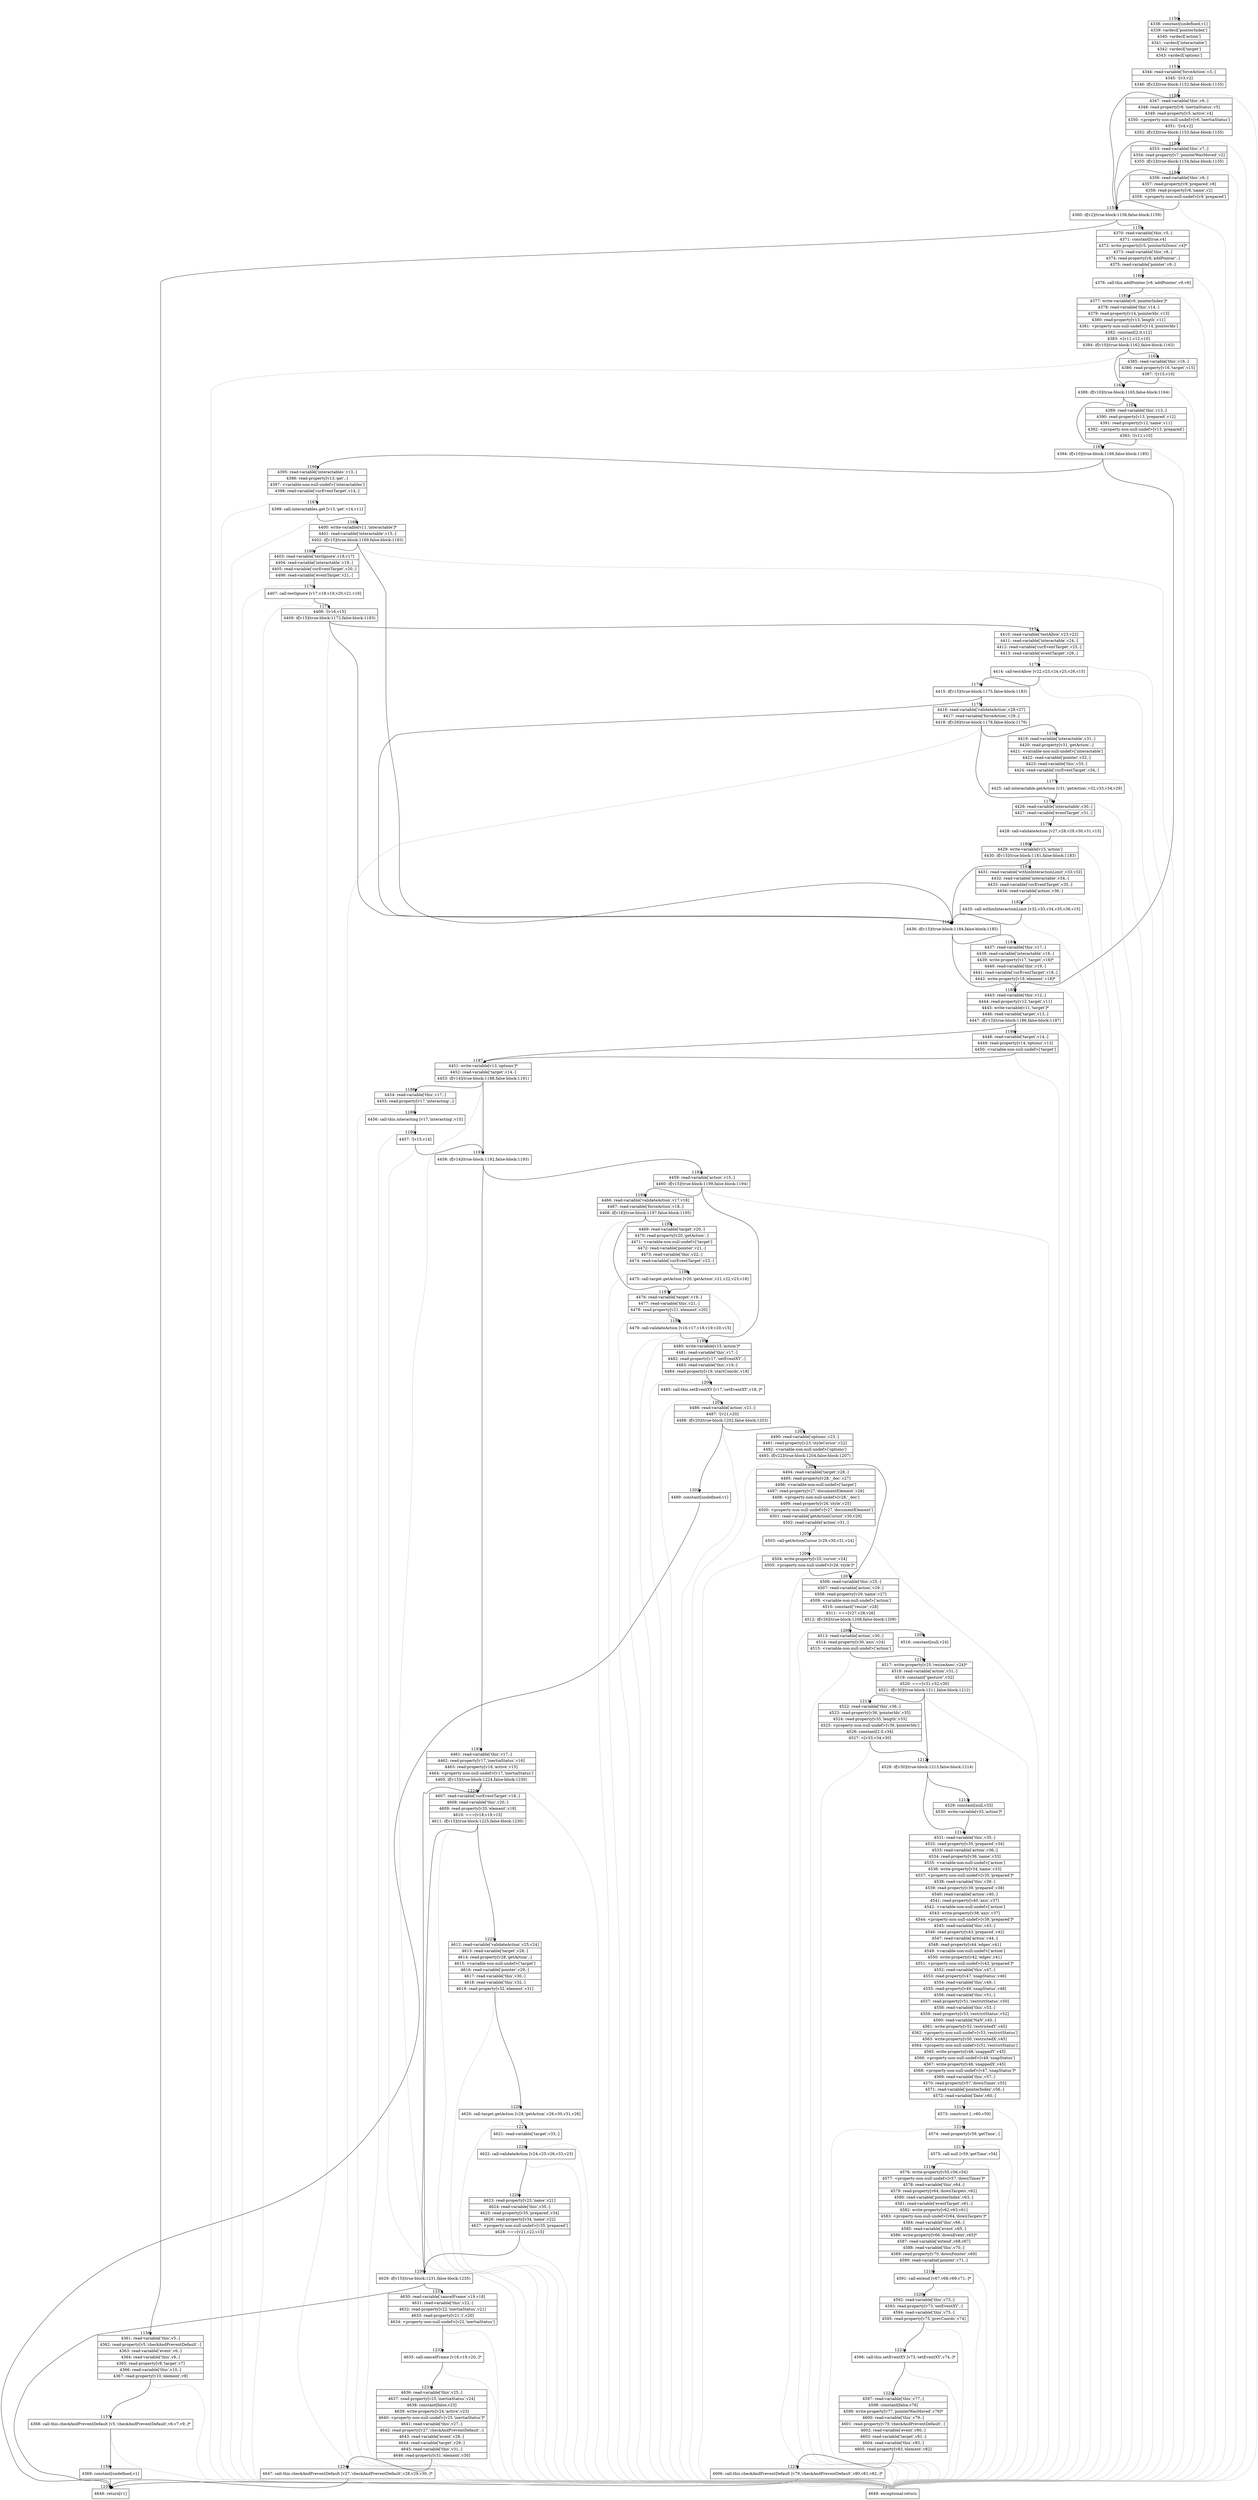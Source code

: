 digraph {
rankdir="TD"
BB_entry72[shape=none,label=""];
BB_entry72 -> BB1150 [tailport=s, headport=n, headlabel="    1150"]
BB1150 [shape=record label="{4338: constant[undefined,v1]|4339: vardecl['pointerIndex']|4340: vardecl['action']|4341: vardecl['interactable']|4342: vardecl['target']|4343: vardecl['options']}" ] 
BB1150 -> BB1151 [tailport=s, headport=n, headlabel="      1151"]
BB1151 [shape=record label="{4344: read-variable['forceAction',v3,-]|4345: ![v3,v2]|4346: if[v2](true-block:1152,false-block:1155)}" ] 
BB1151 -> BB1155 [tailport=s, headport=n, headlabel="      1155"]
BB1151 -> BB1152 [tailport=s, headport=n, headlabel="      1152"]
BB1151 -> BB1236 [tailport=s, headport=n, color=gray, headlabel="      1236"]
BB1152 [shape=record label="{4347: read-variable['this',v6,-]|4348: read-property[v6,'inertiaStatus',v5]|4349: read-property[v5,'active',v4]|4350: \<property-non-null-undef\>[v6,'inertiaStatus']|4351: ![v4,v2]|4352: if[v2](true-block:1153,false-block:1155)}" ] 
BB1152 -> BB1155 [tailport=s, headport=n]
BB1152 -> BB1153 [tailport=s, headport=n, headlabel="      1153"]
BB1152 -> BB1236 [tailport=s, headport=n, color=gray]
BB1153 [shape=record label="{4353: read-variable['this',v7,-]|4354: read-property[v7,'pointerWasMoved',v2]|4355: if[v2](true-block:1154,false-block:1155)}" ] 
BB1153 -> BB1155 [tailport=s, headport=n]
BB1153 -> BB1154 [tailport=s, headport=n, headlabel="      1154"]
BB1153 -> BB1236 [tailport=s, headport=n, color=gray]
BB1154 [shape=record label="{4356: read-variable['this',v9,-]|4357: read-property[v9,'prepared',v8]|4358: read-property[v8,'name',v2]|4359: \<property-non-null-undef\>[v9,'prepared']}" ] 
BB1154 -> BB1155 [tailport=s, headport=n]
BB1154 -> BB1236 [tailport=s, headport=n, color=gray]
BB1155 [shape=record label="{4360: if[v2](true-block:1156,false-block:1159)}" ] 
BB1155 -> BB1156 [tailport=s, headport=n, headlabel="      1156"]
BB1155 -> BB1159 [tailport=s, headport=n, headlabel="      1159"]
BB1156 [shape=record label="{4361: read-variable['this',v5,-]|4362: read-property[v5,'checkAndPreventDefault',-]|4363: read-variable['event',v6,-]|4364: read-variable['this',v8,-]|4365: read-property[v8,'target',v7]|4366: read-variable['this',v10,-]|4367: read-property[v10,'element',v9]}" ] 
BB1156 -> BB1157 [tailport=s, headport=n, headlabel="      1157"]
BB1156 -> BB1236 [tailport=s, headport=n, color=gray]
BB1157 [shape=record label="{4368: call-this.checkAndPreventDefault [v5,'checkAndPreventDefault',v6,v7,v9,-]*}" ] 
BB1157 -> BB1158 [tailport=s, headport=n, headlabel="      1158"]
BB1157 -> BB1236 [tailport=s, headport=n, color=gray]
BB1158 [shape=record label="{4369: constant[undefined,v1]}" ] 
BB1158 -> BB1235 [tailport=s, headport=n, headlabel="      1235"]
BB1159 [shape=record label="{4370: read-variable['this',v5,-]|4371: constant[true,v4]|4372: write-property[v5,'pointerIsDown',v4]*|4373: read-variable['this',v8,-]|4374: read-property[v8,'addPointer',-]|4375: read-variable['pointer',v9,-]}" ] 
BB1159 -> BB1160 [tailport=s, headport=n, headlabel="      1160"]
BB1159 -> BB1236 [tailport=s, headport=n, color=gray]
BB1160 [shape=record label="{4376: call-this.addPointer [v8,'addPointer',v9,v6]}" ] 
BB1160 -> BB1161 [tailport=s, headport=n, headlabel="      1161"]
BB1160 -> BB1236 [tailport=s, headport=n, color=gray]
BB1161 [shape=record label="{4377: write-variable[v6,'pointerIndex']*|4378: read-variable['this',v14,-]|4379: read-property[v14,'pointerIds',v13]|4380: read-property[v13,'length',v11]|4381: \<property-non-null-undef\>[v14,'pointerIds']|4382: constant[2.0,v12]|4383: \<[v11,v12,v10]|4384: if[v10](true-block:1162,false-block:1163)}" ] 
BB1161 -> BB1163 [tailport=s, headport=n, headlabel="      1163"]
BB1161 -> BB1162 [tailport=s, headport=n, headlabel="      1162"]
BB1161 -> BB1236 [tailport=s, headport=n, color=gray]
BB1162 [shape=record label="{4385: read-variable['this',v16,-]|4386: read-property[v16,'target',v15]|4387: ![v15,v10]}" ] 
BB1162 -> BB1163 [tailport=s, headport=n]
BB1162 -> BB1236 [tailport=s, headport=n, color=gray]
BB1163 [shape=record label="{4388: if[v10](true-block:1165,false-block:1164)}" ] 
BB1163 -> BB1165 [tailport=s, headport=n, headlabel="      1165"]
BB1163 -> BB1164 [tailport=s, headport=n, headlabel="      1164"]
BB1164 [shape=record label="{4389: read-variable['this',v13,-]|4390: read-property[v13,'prepared',v12]|4391: read-property[v12,'name',v11]|4392: \<property-non-null-undef\>[v13,'prepared']|4393: ![v11,v10]}" ] 
BB1164 -> BB1165 [tailport=s, headport=n]
BB1164 -> BB1236 [tailport=s, headport=n, color=gray]
BB1165 [shape=record label="{4394: if[v10](true-block:1166,false-block:1185)}" ] 
BB1165 -> BB1166 [tailport=s, headport=n, headlabel="      1166"]
BB1165 -> BB1185 [tailport=s, headport=n, headlabel="      1185"]
BB1166 [shape=record label="{4395: read-variable['interactables',v13,-]|4396: read-property[v13,'get',-]|4397: \<variable-non-null-undef\>['interactables']|4398: read-variable['curEventTarget',v14,-]}" ] 
BB1166 -> BB1167 [tailport=s, headport=n, headlabel="      1167"]
BB1166 -> BB1236 [tailport=s, headport=n, color=gray]
BB1167 [shape=record label="{4399: call-interactables.get [v13,'get',v14,v11]}" ] 
BB1167 -> BB1168 [tailport=s, headport=n, headlabel="      1168"]
BB1167 -> BB1236 [tailport=s, headport=n, color=gray]
BB1168 [shape=record label="{4400: write-variable[v11,'interactable']*|4401: read-variable['interactable',v15,-]|4402: if[v15](true-block:1169,false-block:1183)}" ] 
BB1168 -> BB1183 [tailport=s, headport=n, headlabel="      1183"]
BB1168 -> BB1169 [tailport=s, headport=n, headlabel="      1169"]
BB1168 -> BB1236 [tailport=s, headport=n, color=gray]
BB1169 [shape=record label="{4403: read-variable['testIgnore',v18,v17]|4404: read-variable['interactable',v19,-]|4405: read-variable['curEventTarget',v20,-]|4406: read-variable['eventTarget',v21,-]}" ] 
BB1169 -> BB1170 [tailport=s, headport=n, headlabel="      1170"]
BB1169 -> BB1236 [tailport=s, headport=n, color=gray]
BB1170 [shape=record label="{4407: call-testIgnore [v17,v18,v19,v20,v21,v16]}" ] 
BB1170 -> BB1171 [tailport=s, headport=n, headlabel="      1171"]
BB1170 -> BB1236 [tailport=s, headport=n, color=gray]
BB1171 [shape=record label="{4408: ![v16,v15]|4409: if[v15](true-block:1172,false-block:1183)}" ] 
BB1171 -> BB1183 [tailport=s, headport=n]
BB1171 -> BB1172 [tailport=s, headport=n, headlabel="      1172"]
BB1171 -> BB1236 [tailport=s, headport=n, color=gray]
BB1172 [shape=record label="{4410: read-variable['testAllow',v23,v22]|4411: read-variable['interactable',v24,-]|4412: read-variable['curEventTarget',v25,-]|4413: read-variable['eventTarget',v26,-]}" ] 
BB1172 -> BB1173 [tailport=s, headport=n, headlabel="      1173"]
BB1172 -> BB1236 [tailport=s, headport=n, color=gray]
BB1173 [shape=record label="{4414: call-testAllow [v22,v23,v24,v25,v26,v15]}" ] 
BB1173 -> BB1174 [tailport=s, headport=n, headlabel="      1174"]
BB1173 -> BB1236 [tailport=s, headport=n, color=gray]
BB1174 [shape=record label="{4415: if[v15](true-block:1175,false-block:1183)}" ] 
BB1174 -> BB1183 [tailport=s, headport=n]
BB1174 -> BB1175 [tailport=s, headport=n, headlabel="      1175"]
BB1175 [shape=record label="{4416: read-variable['validateAction',v28,v27]|4417: read-variable['forceAction',v29,-]|4418: if[v29](true-block:1178,false-block:1176)}" ] 
BB1175 -> BB1178 [tailport=s, headport=n, headlabel="      1178"]
BB1175 -> BB1176 [tailport=s, headport=n, headlabel="      1176"]
BB1175 -> BB1236 [tailport=s, headport=n, color=gray]
BB1176 [shape=record label="{4419: read-variable['interactable',v31,-]|4420: read-property[v31,'getAction',-]|4421: \<variable-non-null-undef\>['interactable']|4422: read-variable['pointer',v32,-]|4423: read-variable['this',v33,-]|4424: read-variable['curEventTarget',v34,-]}" ] 
BB1176 -> BB1177 [tailport=s, headport=n, headlabel="      1177"]
BB1176 -> BB1236 [tailport=s, headport=n, color=gray]
BB1177 [shape=record label="{4425: call-interactable.getAction [v31,'getAction',v32,v33,v34,v29]}" ] 
BB1177 -> BB1178 [tailport=s, headport=n]
BB1177 -> BB1236 [tailport=s, headport=n, color=gray]
BB1178 [shape=record label="{4426: read-variable['interactable',v30,-]|4427: read-variable['eventTarget',v31,-]}" ] 
BB1178 -> BB1179 [tailport=s, headport=n, headlabel="      1179"]
BB1178 -> BB1236 [tailport=s, headport=n, color=gray]
BB1179 [shape=record label="{4428: call-validateAction [v27,v28,v29,v30,v31,v15]}" ] 
BB1179 -> BB1180 [tailport=s, headport=n, headlabel="      1180"]
BB1179 -> BB1236 [tailport=s, headport=n, color=gray]
BB1180 [shape=record label="{4429: write-variable[v15,'action']|4430: if[v15](true-block:1181,false-block:1183)}" ] 
BB1180 -> BB1183 [tailport=s, headport=n]
BB1180 -> BB1181 [tailport=s, headport=n, headlabel="      1181"]
BB1181 [shape=record label="{4431: read-variable['withinInteractionLimit',v33,v32]|4432: read-variable['interactable',v34,-]|4433: read-variable['curEventTarget',v35,-]|4434: read-variable['action',v36,-]}" ] 
BB1181 -> BB1182 [tailport=s, headport=n, headlabel="      1182"]
BB1181 -> BB1236 [tailport=s, headport=n, color=gray]
BB1182 [shape=record label="{4435: call-withinInteractionLimit [v32,v33,v34,v35,v36,v15]}" ] 
BB1182 -> BB1183 [tailport=s, headport=n]
BB1182 -> BB1236 [tailport=s, headport=n, color=gray]
BB1183 [shape=record label="{4436: if[v15](true-block:1184,false-block:1185)}" ] 
BB1183 -> BB1184 [tailport=s, headport=n, headlabel="      1184"]
BB1183 -> BB1185 [tailport=s, headport=n]
BB1184 [shape=record label="{4437: read-variable['this',v17,-]|4438: read-variable['interactable',v16,-]|4439: write-property[v17,'target',v16]*|4440: read-variable['this',v19,-]|4441: read-variable['curEventTarget',v18,-]|4442: write-property[v19,'element',v18]*}" ] 
BB1184 -> BB1185 [tailport=s, headport=n]
BB1184 -> BB1236 [tailport=s, headport=n, color=gray]
BB1185 [shape=record label="{4443: read-variable['this',v12,-]|4444: read-property[v12,'target',v11]|4445: write-variable[v11,'target']*|4446: read-variable['target',v13,-]|4447: if[v13](true-block:1186,false-block:1187)}" ] 
BB1185 -> BB1187 [tailport=s, headport=n, headlabel="      1187"]
BB1185 -> BB1186 [tailport=s, headport=n, headlabel="      1186"]
BB1185 -> BB1236 [tailport=s, headport=n, color=gray]
BB1186 [shape=record label="{4448: read-variable['target',v14,-]|4449: read-property[v14,'options',v13]|4450: \<variable-non-null-undef\>['target']}" ] 
BB1186 -> BB1187 [tailport=s, headport=n]
BB1186 -> BB1236 [tailport=s, headport=n, color=gray]
BB1187 [shape=record label="{4451: write-variable[v13,'options']*|4452: read-variable['target',v14,-]|4453: if[v14](true-block:1188,false-block:1191)}" ] 
BB1187 -> BB1191 [tailport=s, headport=n, headlabel="      1191"]
BB1187 -> BB1188 [tailport=s, headport=n, headlabel="      1188"]
BB1187 -> BB1236 [tailport=s, headport=n, color=gray]
BB1188 [shape=record label="{4454: read-variable['this',v17,-]|4455: read-property[v17,'interacting',-]}" ] 
BB1188 -> BB1189 [tailport=s, headport=n, headlabel="      1189"]
BB1188 -> BB1236 [tailport=s, headport=n, color=gray]
BB1189 [shape=record label="{4456: call-this.interacting [v17,'interacting',v15]}" ] 
BB1189 -> BB1190 [tailport=s, headport=n, headlabel="      1190"]
BB1189 -> BB1236 [tailport=s, headport=n, color=gray]
BB1190 [shape=record label="{4457: ![v15,v14]}" ] 
BB1190 -> BB1191 [tailport=s, headport=n]
BB1190 -> BB1236 [tailport=s, headport=n, color=gray]
BB1191 [shape=record label="{4458: if[v14](true-block:1192,false-block:1193)}" ] 
BB1191 -> BB1192 [tailport=s, headport=n, headlabel="      1192"]
BB1191 -> BB1193 [tailport=s, headport=n, headlabel="      1193"]
BB1192 [shape=record label="{4459: read-variable['action',v15,-]|4460: if[v15](true-block:1199,false-block:1194)}" ] 
BB1192 -> BB1199 [tailport=s, headport=n, headlabel="      1199"]
BB1192 -> BB1194 [tailport=s, headport=n, headlabel="      1194"]
BB1192 -> BB1236 [tailport=s, headport=n, color=gray]
BB1193 [shape=record label="{4461: read-variable['this',v17,-]|4462: read-property[v17,'inertiaStatus',v16]|4463: read-property[v16,'active',v15]|4464: \<property-non-null-undef\>[v17,'inertiaStatus']|4465: if[v15](true-block:1224,false-block:1230)}" ] 
BB1193 -> BB1230 [tailport=s, headport=n, headlabel="      1230"]
BB1193 -> BB1224 [tailport=s, headport=n, headlabel="      1224"]
BB1193 -> BB1236 [tailport=s, headport=n, color=gray]
BB1194 [shape=record label="{4466: read-variable['validateAction',v17,v16]|4467: read-variable['forceAction',v18,-]|4468: if[v18](true-block:1197,false-block:1195)}" ] 
BB1194 -> BB1197 [tailport=s, headport=n, headlabel="      1197"]
BB1194 -> BB1195 [tailport=s, headport=n, headlabel="      1195"]
BB1194 -> BB1236 [tailport=s, headport=n, color=gray]
BB1195 [shape=record label="{4469: read-variable['target',v20,-]|4470: read-property[v20,'getAction',-]|4471: \<variable-non-null-undef\>['target']|4472: read-variable['pointer',v21,-]|4473: read-variable['this',v22,-]|4474: read-variable['curEventTarget',v23,-]}" ] 
BB1195 -> BB1196 [tailport=s, headport=n, headlabel="      1196"]
BB1195 -> BB1236 [tailport=s, headport=n, color=gray]
BB1196 [shape=record label="{4475: call-target.getAction [v20,'getAction',v21,v22,v23,v18]}" ] 
BB1196 -> BB1197 [tailport=s, headport=n]
BB1196 -> BB1236 [tailport=s, headport=n, color=gray]
BB1197 [shape=record label="{4476: read-variable['target',v19,-]|4477: read-variable['this',v21,-]|4478: read-property[v21,'element',v20]}" ] 
BB1197 -> BB1198 [tailport=s, headport=n, headlabel="      1198"]
BB1197 -> BB1236 [tailport=s, headport=n, color=gray]
BB1198 [shape=record label="{4479: call-validateAction [v16,v17,v18,v19,v20,v15]}" ] 
BB1198 -> BB1199 [tailport=s, headport=n]
BB1198 -> BB1236 [tailport=s, headport=n, color=gray]
BB1199 [shape=record label="{4480: write-variable[v15,'action']*|4481: read-variable['this',v17,-]|4482: read-property[v17,'setEventXY',-]|4483: read-variable['this',v19,-]|4484: read-property[v19,'startCoords',v18]}" ] 
BB1199 -> BB1200 [tailport=s, headport=n, headlabel="      1200"]
BB1199 -> BB1236 [tailport=s, headport=n, color=gray]
BB1200 [shape=record label="{4485: call-this.setEventXY [v17,'setEventXY',v18,-]*}" ] 
BB1200 -> BB1201 [tailport=s, headport=n, headlabel="      1201"]
BB1200 -> BB1236 [tailport=s, headport=n, color=gray]
BB1201 [shape=record label="{4486: read-variable['action',v21,-]|4487: ![v21,v20]|4488: if[v20](true-block:1202,false-block:1203)}" ] 
BB1201 -> BB1202 [tailport=s, headport=n, headlabel="      1202"]
BB1201 -> BB1203 [tailport=s, headport=n, headlabel="      1203"]
BB1201 -> BB1236 [tailport=s, headport=n, color=gray]
BB1202 [shape=record label="{4489: constant[undefined,v1]}" ] 
BB1202 -> BB1235 [tailport=s, headport=n]
BB1203 [shape=record label="{4490: read-variable['options',v23,-]|4491: read-property[v23,'styleCursor',v22]|4492: \<variable-non-null-undef\>['options']|4493: if[v22](true-block:1204,false-block:1207)}" ] 
BB1203 -> BB1204 [tailport=s, headport=n, headlabel="      1204"]
BB1203 -> BB1207 [tailport=s, headport=n, headlabel="      1207"]
BB1203 -> BB1236 [tailport=s, headport=n, color=gray]
BB1204 [shape=record label="{4494: read-variable['target',v28,-]|4495: read-property[v28,'_doc',v27]|4496: \<variable-non-null-undef\>['target']|4497: read-property[v27,'documentElement',v26]|4498: \<property-non-null-undef\>[v28,'_doc']|4499: read-property[v26,'style',v25]|4500: \<property-non-null-undef\>[v27,'documentElement']|4501: read-variable['getActionCursor',v30,v29]|4502: read-variable['action',v31,-]}" ] 
BB1204 -> BB1205 [tailport=s, headport=n, headlabel="      1205"]
BB1204 -> BB1236 [tailport=s, headport=n, color=gray]
BB1205 [shape=record label="{4503: call-getActionCursor [v29,v30,v31,v24]}" ] 
BB1205 -> BB1206 [tailport=s, headport=n, headlabel="      1206"]
BB1205 -> BB1236 [tailport=s, headport=n, color=gray]
BB1206 [shape=record label="{4504: write-property[v25,'cursor',v24]|4505: \<property-non-null-undef\>[v26,'style']*}" ] 
BB1206 -> BB1207 [tailport=s, headport=n]
BB1206 -> BB1236 [tailport=s, headport=n, color=gray]
BB1207 [shape=record label="{4506: read-variable['this',v25,-]|4507: read-variable['action',v29,-]|4508: read-property[v29,'name',v27]|4509: \<variable-non-null-undef\>['action']|4510: constant[\"resize\",v28]|4511: ===[v27,v28,v26]|4512: if[v26](true-block:1208,false-block:1209)}" ] 
BB1207 -> BB1208 [tailport=s, headport=n, headlabel="      1208"]
BB1207 -> BB1209 [tailport=s, headport=n, headlabel="      1209"]
BB1207 -> BB1236 [tailport=s, headport=n, color=gray]
BB1208 [shape=record label="{4513: read-variable['action',v30,-]|4514: read-property[v30,'axis',v24]|4515: \<variable-non-null-undef\>['action']}" ] 
BB1208 -> BB1210 [tailport=s, headport=n, headlabel="      1210"]
BB1208 -> BB1236 [tailport=s, headport=n, color=gray]
BB1209 [shape=record label="{4516: constant[null,v24]}" ] 
BB1209 -> BB1210 [tailport=s, headport=n]
BB1210 [shape=record label="{4517: write-property[v25,'resizeAxes',v24]*|4518: read-variable['action',v31,-]|4519: constant[\"gesture\",v32]|4520: ===[v31,v32,v30]|4521: if[v30](true-block:1211,false-block:1212)}" ] 
BB1210 -> BB1212 [tailport=s, headport=n, headlabel="      1212"]
BB1210 -> BB1211 [tailport=s, headport=n, headlabel="      1211"]
BB1210 -> BB1236 [tailport=s, headport=n, color=gray]
BB1211 [shape=record label="{4522: read-variable['this',v36,-]|4523: read-property[v36,'pointerIds',v35]|4524: read-property[v35,'length',v33]|4525: \<property-non-null-undef\>[v36,'pointerIds']|4526: constant[2.0,v34]|4527: \<[v33,v34,v30]}" ] 
BB1211 -> BB1212 [tailport=s, headport=n]
BB1211 -> BB1236 [tailport=s, headport=n, color=gray]
BB1212 [shape=record label="{4528: if[v30](true-block:1213,false-block:1214)}" ] 
BB1212 -> BB1213 [tailport=s, headport=n, headlabel="      1213"]
BB1212 -> BB1214 [tailport=s, headport=n, headlabel="      1214"]
BB1213 [shape=record label="{4529: constant[null,v33]|4530: write-variable[v33,'action']*}" ] 
BB1213 -> BB1214 [tailport=s, headport=n]
BB1214 [shape=record label="{4531: read-variable['this',v35,-]|4532: read-property[v35,'prepared',v34]|4533: read-variable['action',v36,-]|4534: read-property[v36,'name',v33]|4535: \<variable-non-null-undef\>['action']|4536: write-property[v34,'name',v33]|4537: \<property-non-null-undef\>[v35,'prepared']*|4538: read-variable['this',v39,-]|4539: read-property[v39,'prepared',v38]|4540: read-variable['action',v40,-]|4541: read-property[v40,'axis',v37]|4542: \<variable-non-null-undef\>['action']|4543: write-property[v38,'axis',v37]|4544: \<property-non-null-undef\>[v39,'prepared']*|4545: read-variable['this',v43,-]|4546: read-property[v43,'prepared',v42]|4547: read-variable['action',v44,-]|4548: read-property[v44,'edges',v41]|4549: \<variable-non-null-undef\>['action']|4550: write-property[v42,'edges',v41]|4551: \<property-non-null-undef\>[v43,'prepared']*|4552: read-variable['this',v47,-]|4553: read-property[v47,'snapStatus',v46]|4554: read-variable['this',v49,-]|4555: read-property[v49,'snapStatus',v48]|4556: read-variable['this',v51,-]|4557: read-property[v51,'restrictStatus',v50]|4558: read-variable['this',v53,-]|4559: read-property[v53,'restrictStatus',v52]|4560: read-variable['NaN',v45,-]|4561: write-property[v52,'restrictedY',v45]|4562: \<property-non-null-undef\>[v53,'restrictStatus']|4563: write-property[v50,'restrictedX',v45]|4564: \<property-non-null-undef\>[v51,'restrictStatus']|4565: write-property[v48,'snappedY',v45]|4566: \<property-non-null-undef\>[v49,'snapStatus']|4567: write-property[v46,'snappedX',v45]|4568: \<property-non-null-undef\>[v47,'snapStatus']*|4569: read-variable['this',v57,-]|4570: read-property[v57,'downTimes',v55]|4571: read-variable['pointerIndex',v56,-]|4572: read-variable['Date',v60,-]}" ] 
BB1214 -> BB1215 [tailport=s, headport=n, headlabel="      1215"]
BB1214 -> BB1236 [tailport=s, headport=n, color=gray]
BB1215 [shape=record label="{4573: construct [-,v60,v59]}" ] 
BB1215 -> BB1216 [tailport=s, headport=n, headlabel="      1216"]
BB1215 -> BB1236 [tailport=s, headport=n, color=gray]
BB1216 [shape=record label="{4574: read-property[v59,'getTime',-]}" ] 
BB1216 -> BB1217 [tailport=s, headport=n, headlabel="      1217"]
BB1216 -> BB1236 [tailport=s, headport=n, color=gray]
BB1217 [shape=record label="{4575: call-null [v59,'getTime',v54]}" ] 
BB1217 -> BB1218 [tailport=s, headport=n, headlabel="      1218"]
BB1217 -> BB1236 [tailport=s, headport=n, color=gray]
BB1218 [shape=record label="{4576: write-property[v55,v56,v54]|4577: \<property-non-null-undef\>[v57,'downTimes']*|4578: read-variable['this',v64,-]|4579: read-property[v64,'downTargets',v62]|4580: read-variable['pointerIndex',v63,-]|4581: read-variable['eventTarget',v61,-]|4582: write-property[v62,v63,v61]|4583: \<property-non-null-undef\>[v64,'downTargets']*|4584: read-variable['this',v66,-]|4585: read-variable['event',v65,-]|4586: write-property[v66,'downEvent',v65]*|4587: read-variable['extend',v68,v67]|4588: read-variable['this',v70,-]|4589: read-property[v70,'downPointer',v69]|4590: read-variable['pointer',v71,-]}" ] 
BB1218 -> BB1219 [tailport=s, headport=n, headlabel="      1219"]
BB1218 -> BB1236 [tailport=s, headport=n, color=gray]
BB1219 [shape=record label="{4591: call-extend [v67,v68,v69,v71,-]*}" ] 
BB1219 -> BB1220 [tailport=s, headport=n, headlabel="      1220"]
BB1219 -> BB1236 [tailport=s, headport=n, color=gray]
BB1220 [shape=record label="{4592: read-variable['this',v73,-]|4593: read-property[v73,'setEventXY',-]|4594: read-variable['this',v75,-]|4595: read-property[v75,'prevCoords',v74]}" ] 
BB1220 -> BB1221 [tailport=s, headport=n, headlabel="      1221"]
BB1220 -> BB1236 [tailport=s, headport=n, color=gray]
BB1221 [shape=record label="{4596: call-this.setEventXY [v73,'setEventXY',v74,-]*}" ] 
BB1221 -> BB1222 [tailport=s, headport=n, headlabel="      1222"]
BB1221 -> BB1236 [tailport=s, headport=n, color=gray]
BB1222 [shape=record label="{4597: read-variable['this',v77,-]|4598: constant[false,v76]|4599: write-property[v77,'pointerWasMoved',v76]*|4600: read-variable['this',v79,-]|4601: read-property[v79,'checkAndPreventDefault',-]|4602: read-variable['event',v80,-]|4603: read-variable['target',v81,-]|4604: read-variable['this',v83,-]|4605: read-property[v83,'element',v82]}" ] 
BB1222 -> BB1223 [tailport=s, headport=n, headlabel="      1223"]
BB1222 -> BB1236 [tailport=s, headport=n, color=gray]
BB1223 [shape=record label="{4606: call-this.checkAndPreventDefault [v79,'checkAndPreventDefault',v80,v81,v82,-]*}" ] 
BB1223 -> BB1235 [tailport=s, headport=n]
BB1223 -> BB1236 [tailport=s, headport=n, color=gray]
BB1224 [shape=record label="{4607: read-variable['curEventTarget',v18,-]|4608: read-variable['this',v20,-]|4609: read-property[v20,'element',v19]|4610: ===[v18,v19,v15]|4611: if[v15](true-block:1225,false-block:1230)}" ] 
BB1224 -> BB1230 [tailport=s, headport=n]
BB1224 -> BB1225 [tailport=s, headport=n, headlabel="      1225"]
BB1224 -> BB1236 [tailport=s, headport=n, color=gray]
BB1225 [shape=record label="{4612: read-variable['validateAction',v25,v24]|4613: read-variable['target',v28,-]|4614: read-property[v28,'getAction',-]|4615: \<variable-non-null-undef\>['target']|4616: read-variable['pointer',v29,-]|4617: read-variable['this',v30,-]|4618: read-variable['this',v32,-]|4619: read-property[v32,'element',v31]}" ] 
BB1225 -> BB1226 [tailport=s, headport=n, headlabel="      1226"]
BB1225 -> BB1236 [tailport=s, headport=n, color=gray]
BB1226 [shape=record label="{4620: call-target.getAction [v28,'getAction',v29,v30,v31,v26]}" ] 
BB1226 -> BB1227 [tailport=s, headport=n, headlabel="      1227"]
BB1226 -> BB1236 [tailport=s, headport=n, color=gray]
BB1227 [shape=record label="{4621: read-variable['target',v33,-]}" ] 
BB1227 -> BB1228 [tailport=s, headport=n, headlabel="      1228"]
BB1227 -> BB1236 [tailport=s, headport=n, color=gray]
BB1228 [shape=record label="{4622: call-validateAction [v24,v25,v26,v33,v23]}" ] 
BB1228 -> BB1229 [tailport=s, headport=n, headlabel="      1229"]
BB1228 -> BB1236 [tailport=s, headport=n, color=gray]
BB1229 [shape=record label="{4623: read-property[v23,'name',v21]|4624: read-variable['this',v35,-]|4625: read-property[v35,'prepared',v34]|4626: read-property[v34,'name',v22]|4627: \<property-non-null-undef\>[v35,'prepared']|4628: ===[v21,v22,v15]}" ] 
BB1229 -> BB1230 [tailport=s, headport=n]
BB1229 -> BB1236 [tailport=s, headport=n, color=gray]
BB1230 [shape=record label="{4629: if[v15](true-block:1231,false-block:1235)}" ] 
BB1230 -> BB1231 [tailport=s, headport=n, headlabel="      1231"]
BB1230 -> BB1235 [tailport=s, headport=n]
BB1231 [shape=record label="{4630: read-variable['cancelFrame',v19,v18]|4631: read-variable['this',v22,-]|4632: read-property[v22,'inertiaStatus',v21]|4633: read-property[v21,'i',v20]|4634: \<property-non-null-undef\>[v22,'inertiaStatus']}" ] 
BB1231 -> BB1232 [tailport=s, headport=n, headlabel="      1232"]
BB1231 -> BB1236 [tailport=s, headport=n, color=gray]
BB1232 [shape=record label="{4635: call-cancelFrame [v18,v19,v20,-]*}" ] 
BB1232 -> BB1233 [tailport=s, headport=n, headlabel="      1233"]
BB1232 -> BB1236 [tailport=s, headport=n, color=gray]
BB1233 [shape=record label="{4636: read-variable['this',v25,-]|4637: read-property[v25,'inertiaStatus',v24]|4638: constant[false,v23]|4639: write-property[v24,'active',v23]|4640: \<property-non-null-undef\>[v25,'inertiaStatus']*|4641: read-variable['this',v27,-]|4642: read-property[v27,'checkAndPreventDefault',-]|4643: read-variable['event',v28,-]|4644: read-variable['target',v29,-]|4645: read-variable['this',v31,-]|4646: read-property[v31,'element',v30]}" ] 
BB1233 -> BB1234 [tailport=s, headport=n, headlabel="      1234"]
BB1233 -> BB1236 [tailport=s, headport=n, color=gray]
BB1234 [shape=record label="{4647: call-this.checkAndPreventDefault [v27,'checkAndPreventDefault',v28,v29,v30,-]*}" ] 
BB1234 -> BB1235 [tailport=s, headport=n]
BB1234 -> BB1236 [tailport=s, headport=n, color=gray]
BB1235 [shape=record label="{4648: return[v1]}" ] 
BB1236 [shape=record label="{4649: exceptional-return}" ] 
//#$~ 1622
}

